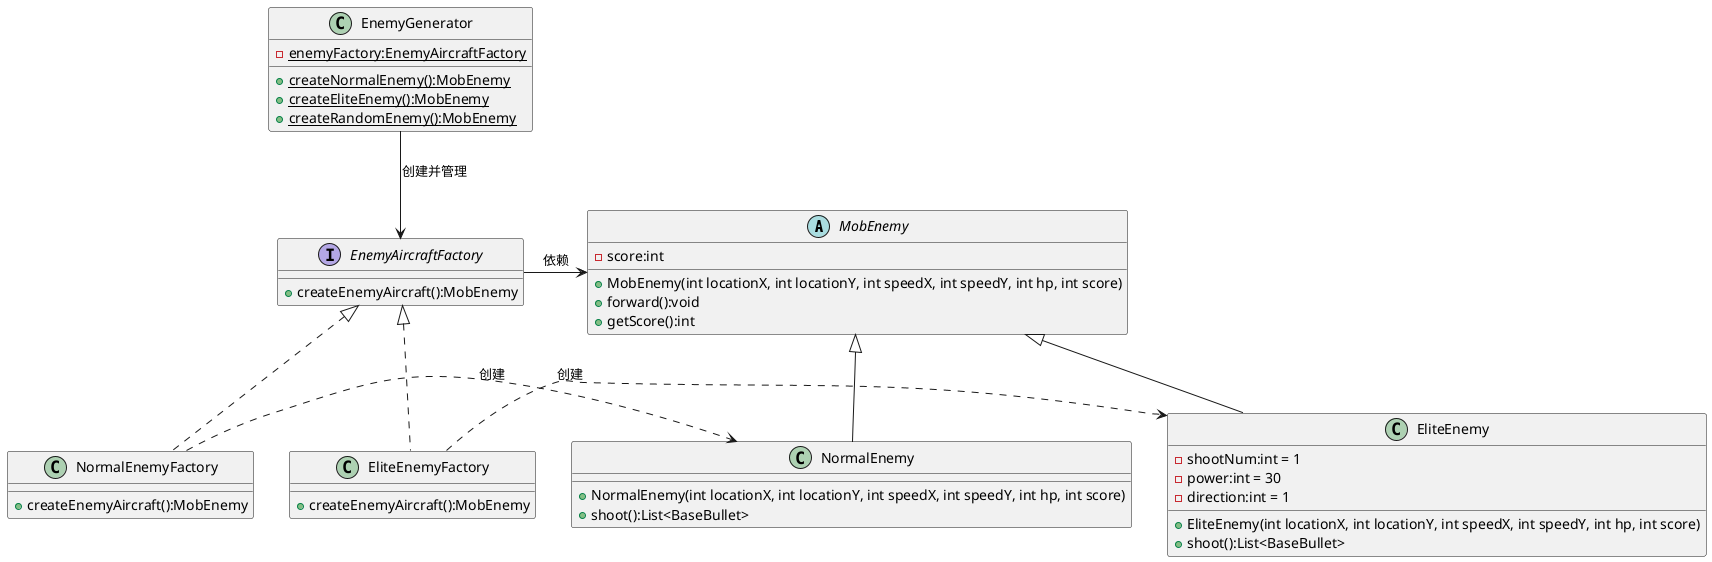 @startuml
'https://plantuml.com/class-diagram

abstract class MobEnemy {
    - score:int
    
    + MobEnemy(int locationX, int locationY, int speedX, int speedY, int hp, int score)
    + forward():void
    + getScore():int
}

class NormalEnemy {
    + NormalEnemy(int locationX, int locationY, int speedX, int speedY, int hp, int score)
    + shoot():List<BaseBullet>
}

class EliteEnemy {
    - shootNum:int = 1
    - power:int = 30
    - direction:int = 1
    
    + EliteEnemy(int locationX, int locationY, int speedX, int speedY, int hp, int score)
    + shoot():List<BaseBullet>
}

interface EnemyAircraftFactory {
    + createEnemyAircraft():MobEnemy
}

class NormalEnemyFactory {
    + createEnemyAircraft():MobEnemy
}

class EliteEnemyFactory {
    + createEnemyAircraft():MobEnemy
}

class EnemyGenerator {
    - {static} enemyFactory:EnemyAircraftFactory
    
    + {static} createNormalEnemy():MobEnemy
    + {static} createEliteEnemy():MobEnemy
    + {static} createRandomEnemy():MobEnemy
}

MobEnemy <|-- NormalEnemy
MobEnemy <|-- EliteEnemy

EnemyAircraftFactory <|.. NormalEnemyFactory
EnemyAircraftFactory <|.. EliteEnemyFactory
EnemyGenerator --> EnemyAircraftFactory : 创建并管理
EnemyAircraftFactory -right-> MobEnemy : 依赖

NormalEnemyFactory .right.> NormalEnemy : 创建
EliteEnemyFactory .right.> EliteEnemy : 创建

@enduml